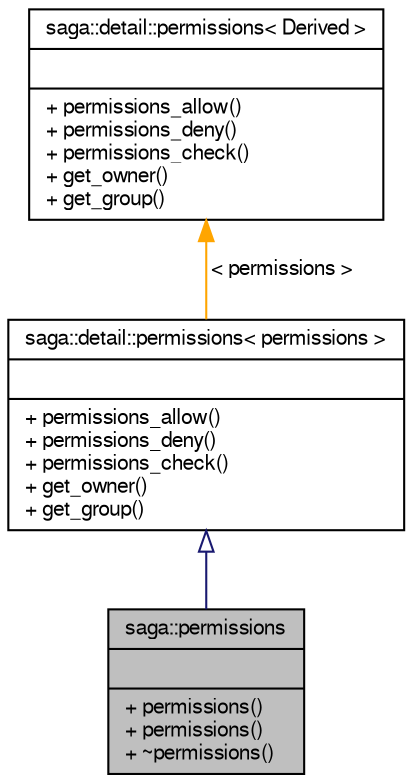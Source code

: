 digraph G
{
  bgcolor="transparent";
  edge [fontname="FreeSans",fontsize="10",labelfontname="FreeSans",labelfontsize="10"];
  node [fontname="FreeSans",fontsize="10",shape=record];
  Node1 [label="{saga::permissions\n||+ permissions()\l+ permissions()\l+ ~permissions()\l}",height=0.2,width=0.4,color="black", fillcolor="grey75", style="filled" fontcolor="black"];
  Node2 -> Node1 [dir="back",color="midnightblue",fontsize="10",style="solid",arrowtail="onormal",fontname="FreeSans"];
  Node2 [label="{saga::detail::permissions\< permissions \>\n||+ permissions_allow()\l+ permissions_deny()\l+ permissions_check()\l+ get_owner()\l+ get_group()\l}",height=0.2,width=0.4,color="black",URL="$structsaga_1_1detail_1_1permissions.html"];
  Node3 -> Node2 [dir="back",color="orange",fontsize="10",style="solid",label=" \< permissions \>" ,fontname="FreeSans"];
  Node3 [label="{saga::detail::permissions\< Derived \>\n||+ permissions_allow()\l+ permissions_deny()\l+ permissions_check()\l+ get_owner()\l+ get_group()\l}",height=0.2,width=0.4,color="black",URL="$structsaga_1_1detail_1_1permissions.html",tooltip="The SAGA permissions interface."];
}
